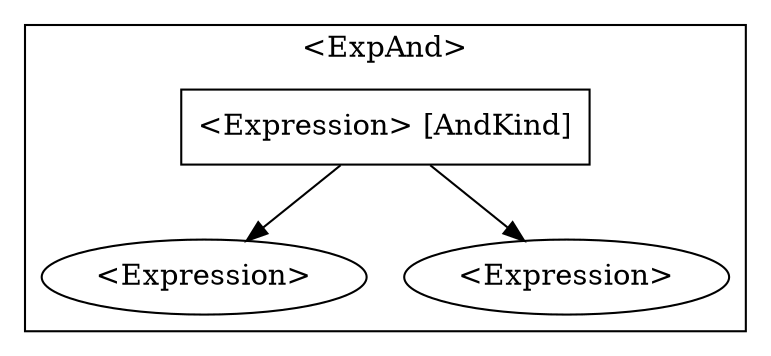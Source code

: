 digraph {

    subgraph clusterExpAnd {
        label="<ExpAnd>"
        expAnd[shape="box" label="<Expression> [AndKind]"];
        expA1[label="<Expression>"];
        expA2[label="<Expression>"];
    }

    {
        expAnd -> expA1;
        expAnd -> expA2;
    }
}